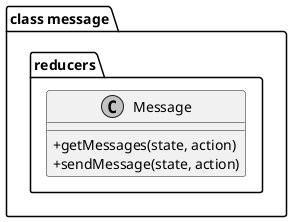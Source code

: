 @startuml

 skinparam monochrome true
 skinparam classAttributeIconSize 0
 top to bottom direction
package "class message.reducers"{
  
  
class "Message" {
  + getMessages(state, action)
  + sendMessage(state, action)
}
  
}


@enduml